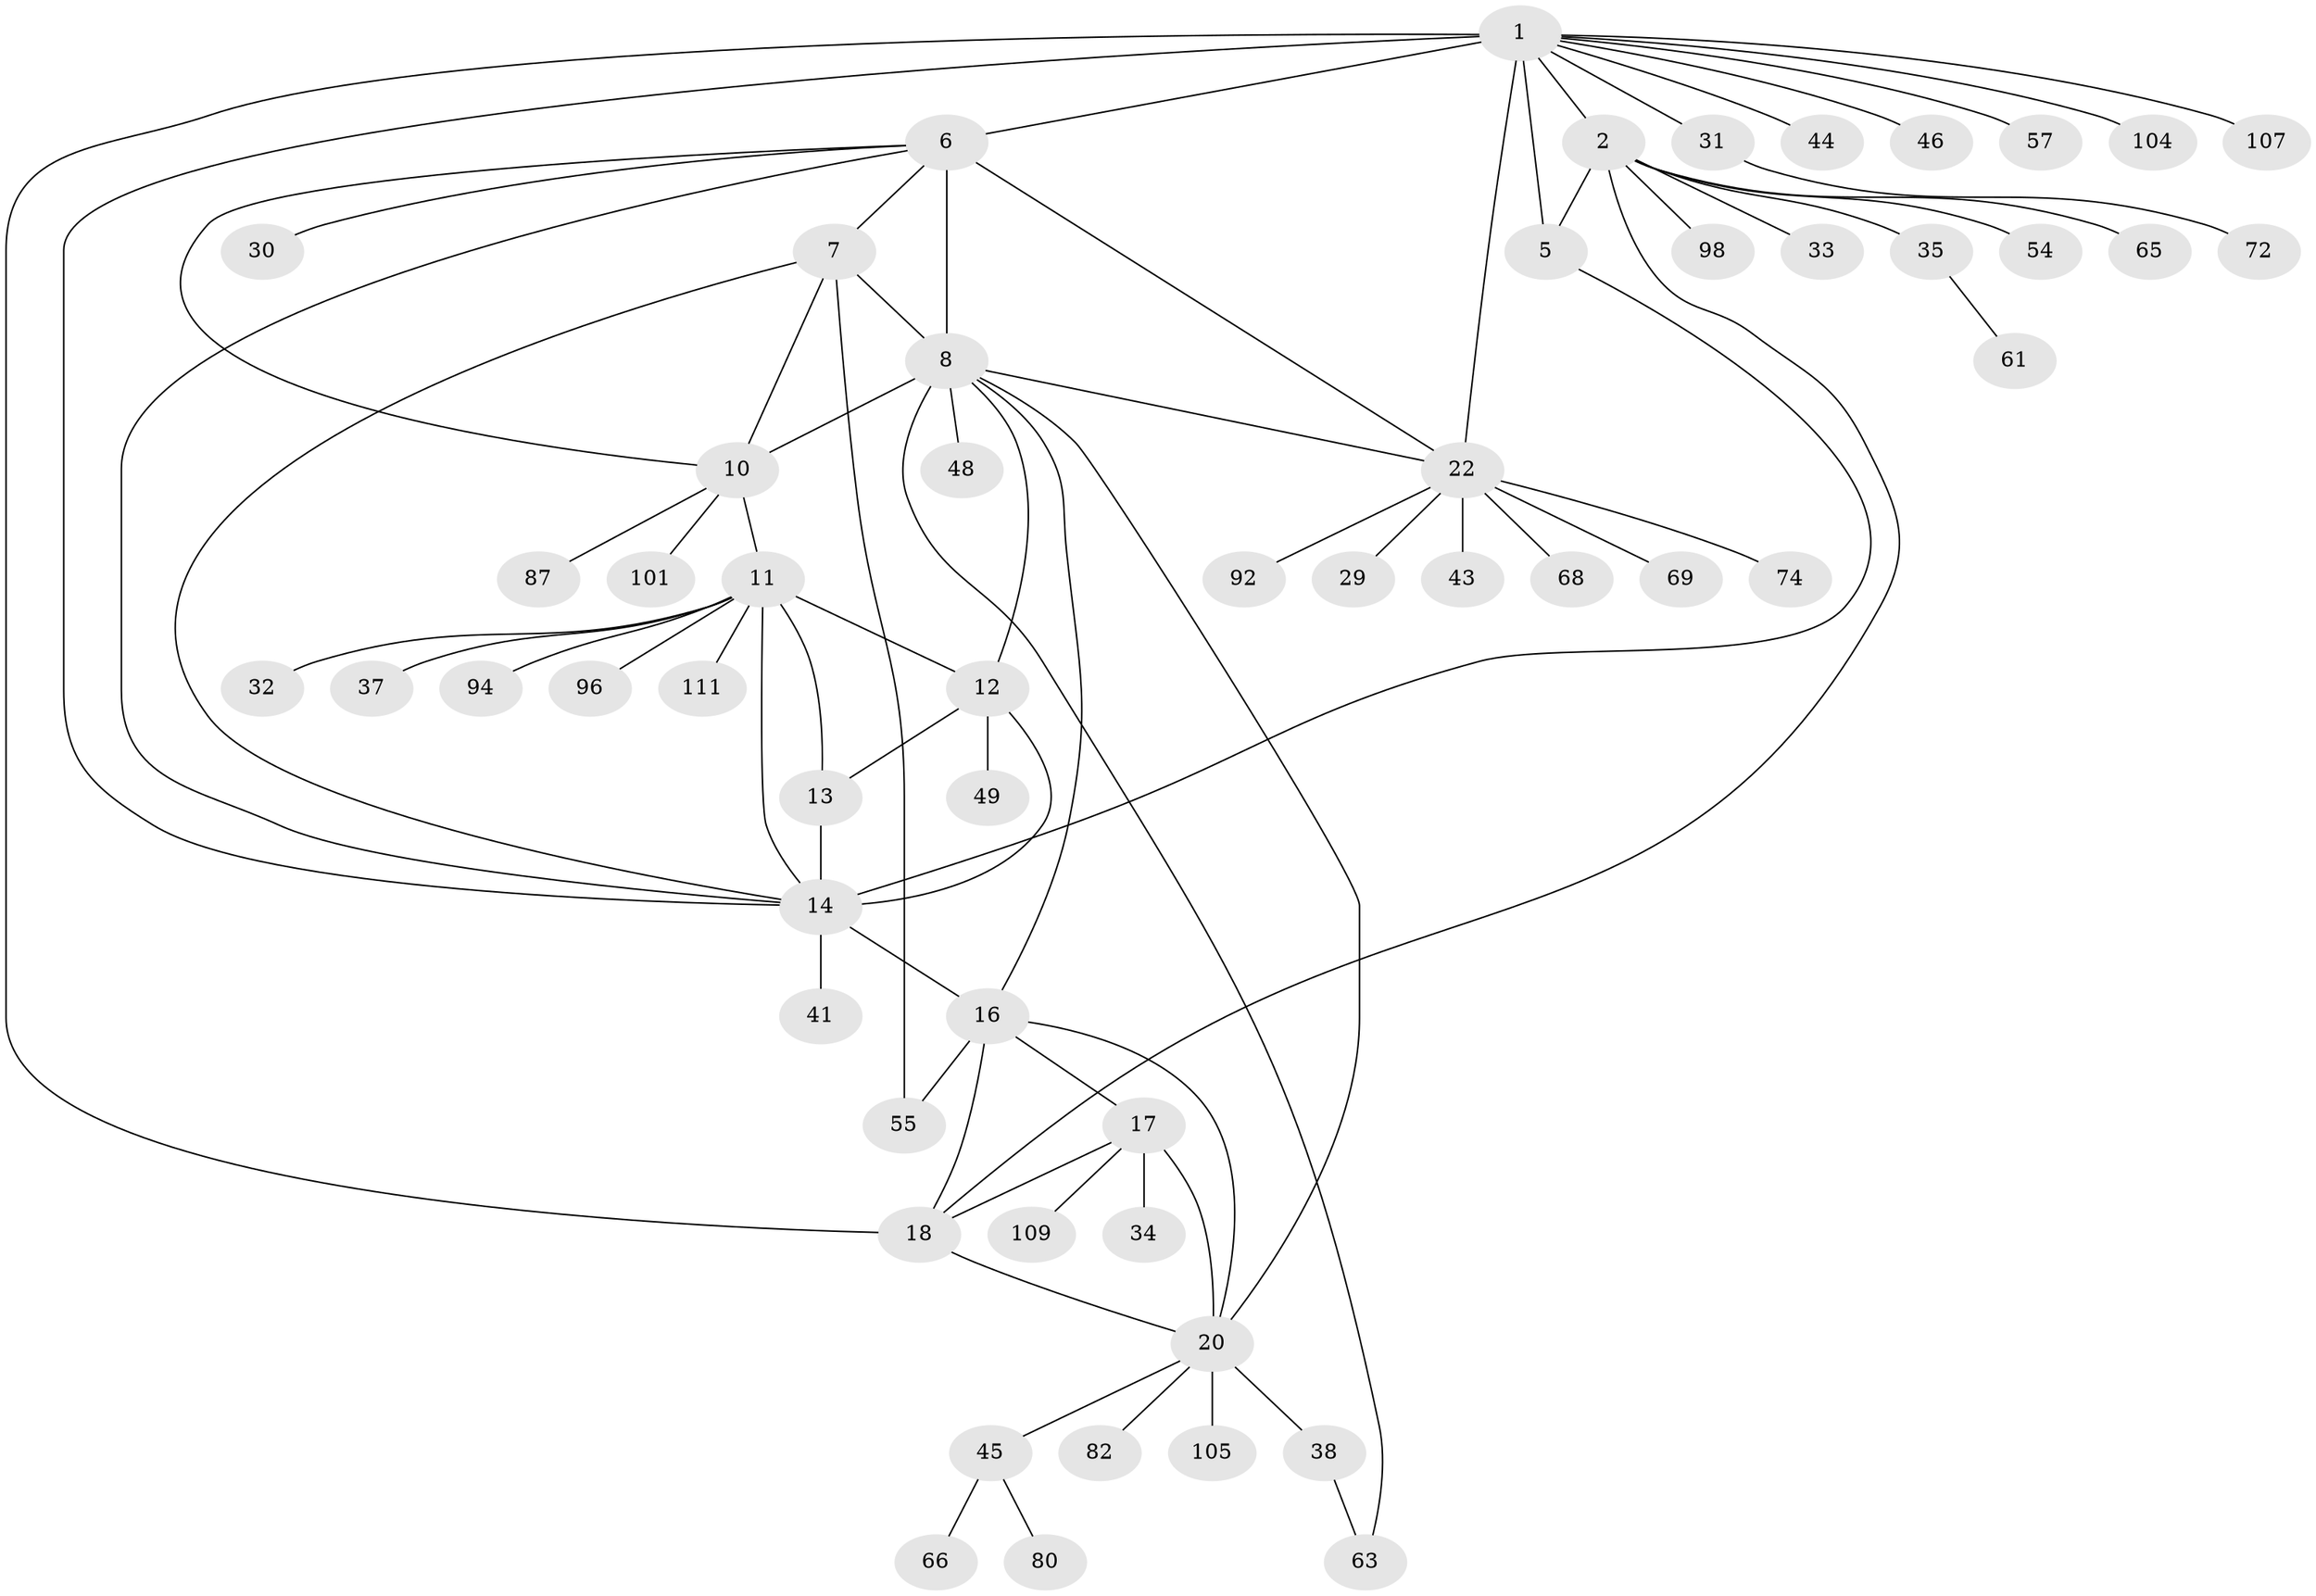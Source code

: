// original degree distribution, {8: 0.05357142857142857, 11: 0.017857142857142856, 5: 0.026785714285714284, 7: 0.044642857142857144, 13: 0.008928571428571428, 6: 0.026785714285714284, 10: 0.017857142857142856, 4: 0.017857142857142856, 9: 0.008928571428571428, 2: 0.15178571428571427, 1: 0.5357142857142857, 3: 0.08928571428571429}
// Generated by graph-tools (version 1.1) at 2025/15/03/09/25 04:15:52]
// undirected, 56 vertices, 78 edges
graph export_dot {
graph [start="1"]
  node [color=gray90,style=filled];
  1 [super="+3+4+27+21+88+93"];
  2 [super="+28"];
  5;
  6 [super="+71+53"];
  7 [super="+51+76"];
  8 [super="+52+106+75+9+47+59"];
  10;
  11;
  12 [super="+70+83+81+40"];
  13;
  14 [super="+15"];
  16;
  17 [super="+26"];
  18 [super="+89+95+19"];
  20 [super="+50"];
  22 [super="+25+24"];
  29 [super="+85"];
  30 [super="+86"];
  31 [super="+64"];
  32;
  33;
  34;
  35;
  37;
  38 [super="+42"];
  41;
  43;
  44;
  45;
  46;
  48;
  49;
  54 [super="+77+56"];
  55;
  57;
  61 [super="+62"];
  63;
  65;
  66;
  68;
  69;
  72;
  74 [super="+84"];
  80;
  82;
  87;
  92;
  94;
  96;
  98;
  101;
  104;
  105;
  107;
  109;
  111;
  1 -- 2 [weight=3];
  1 -- 5 [weight=3];
  1 -- 57;
  1 -- 6 [weight=2];
  1 -- 104;
  1 -- 107;
  1 -- 44;
  1 -- 14;
  1 -- 46;
  1 -- 18;
  1 -- 22 [weight=6];
  1 -- 31;
  2 -- 5;
  2 -- 18;
  2 -- 33;
  2 -- 35;
  2 -- 54;
  2 -- 65;
  2 -- 98;
  5 -- 14;
  6 -- 7;
  6 -- 8 [weight=2];
  6 -- 10;
  6 -- 30;
  6 -- 22;
  6 -- 14;
  7 -- 8 [weight=2];
  7 -- 10;
  7 -- 55;
  7 -- 14;
  8 -- 10 [weight=2];
  8 -- 16;
  8 -- 48;
  8 -- 12;
  8 -- 22 [weight=2];
  8 -- 20;
  8 -- 63;
  10 -- 11;
  10 -- 87;
  10 -- 101;
  11 -- 12;
  11 -- 13;
  11 -- 14 [weight=2];
  11 -- 32;
  11 -- 37;
  11 -- 94;
  11 -- 96;
  11 -- 111;
  12 -- 13;
  12 -- 14 [weight=2];
  12 -- 49;
  13 -- 14 [weight=2];
  14 -- 41;
  14 -- 16;
  16 -- 17;
  16 -- 18 [weight=2];
  16 -- 20;
  16 -- 55;
  17 -- 18 [weight=2];
  17 -- 20;
  17 -- 109;
  17 -- 34;
  18 -- 20 [weight=2];
  20 -- 38;
  20 -- 45;
  20 -- 82;
  20 -- 105;
  22 -- 68;
  22 -- 43;
  22 -- 69;
  22 -- 74;
  22 -- 92;
  22 -- 29;
  31 -- 72;
  35 -- 61;
  38 -- 63;
  45 -- 66;
  45 -- 80;
}
